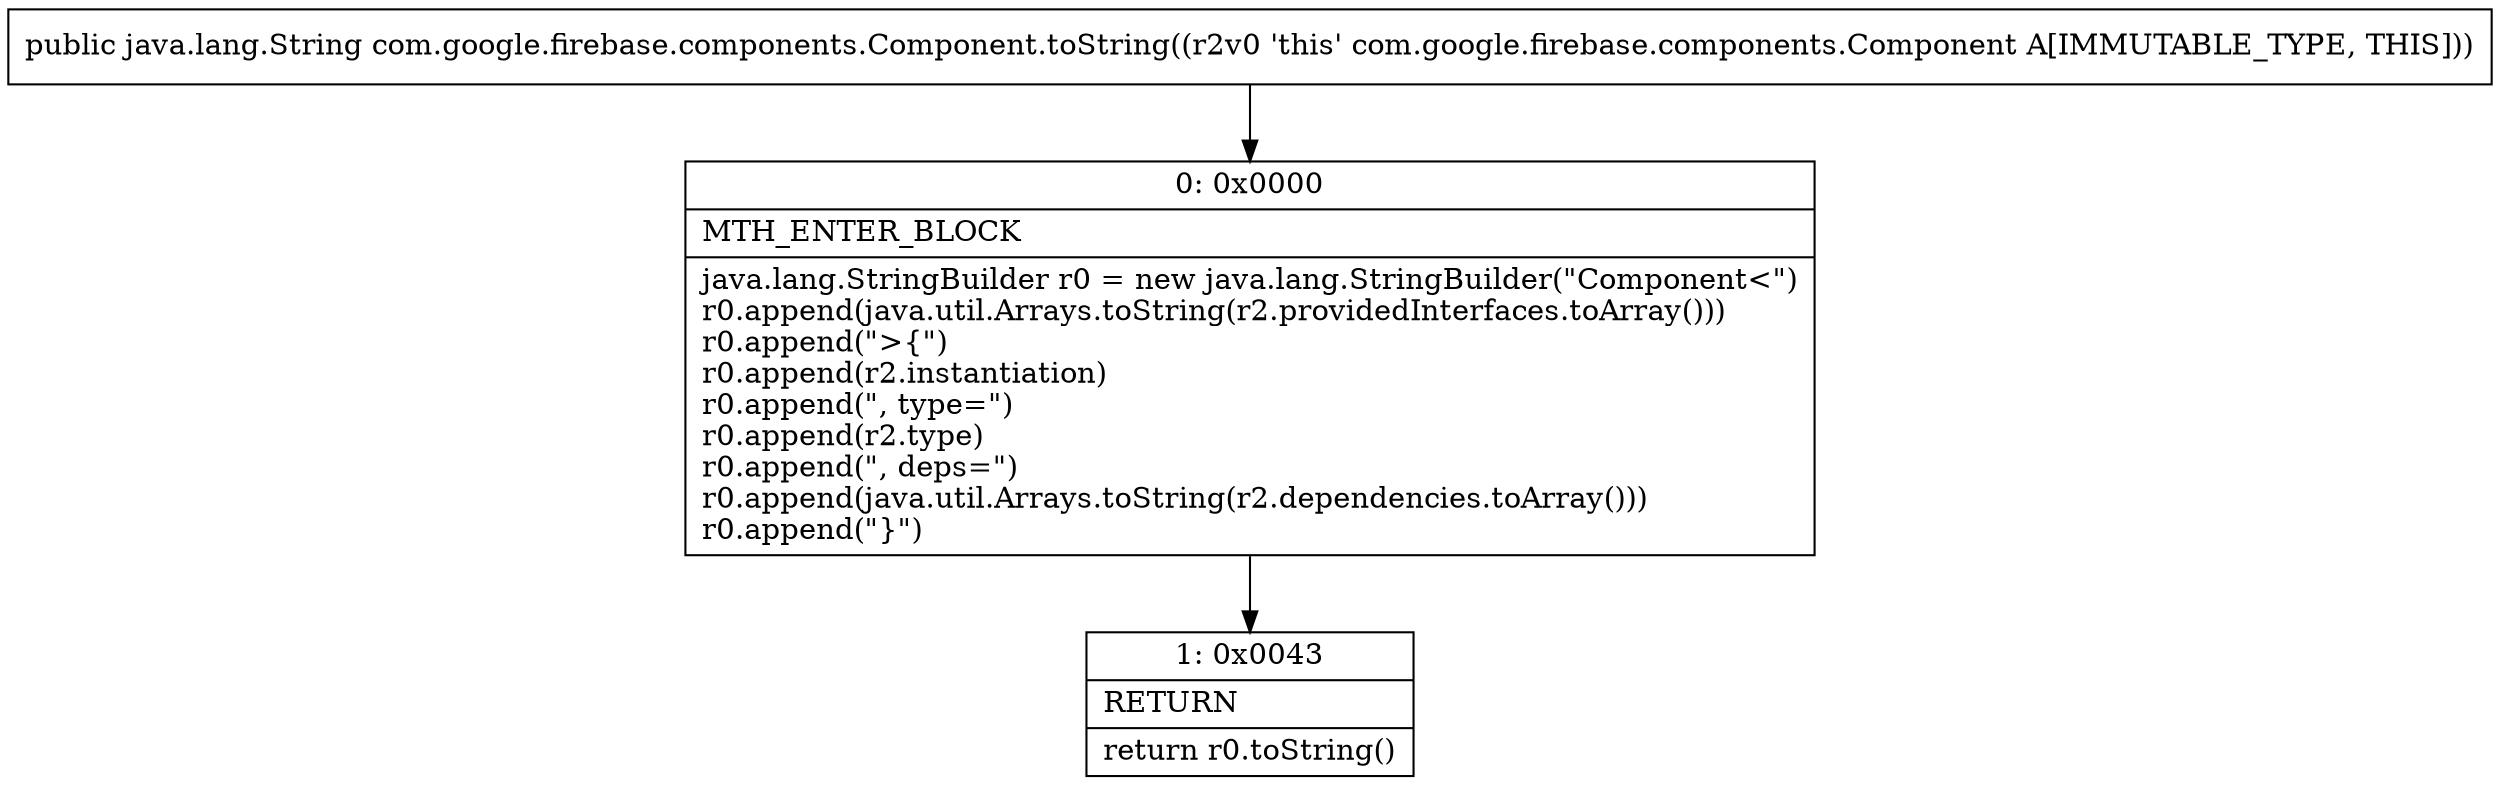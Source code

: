 digraph "CFG forcom.google.firebase.components.Component.toString()Ljava\/lang\/String;" {
Node_0 [shape=record,label="{0\:\ 0x0000|MTH_ENTER_BLOCK\l|java.lang.StringBuilder r0 = new java.lang.StringBuilder(\"Component\<\")\lr0.append(java.util.Arrays.toString(r2.providedInterfaces.toArray()))\lr0.append(\"\>\{\")\lr0.append(r2.instantiation)\lr0.append(\", type=\")\lr0.append(r2.type)\lr0.append(\", deps=\")\lr0.append(java.util.Arrays.toString(r2.dependencies.toArray()))\lr0.append(\"\}\")\l}"];
Node_1 [shape=record,label="{1\:\ 0x0043|RETURN\l|return r0.toString()\l}"];
MethodNode[shape=record,label="{public java.lang.String com.google.firebase.components.Component.toString((r2v0 'this' com.google.firebase.components.Component A[IMMUTABLE_TYPE, THIS])) }"];
MethodNode -> Node_0;
Node_0 -> Node_1;
}


